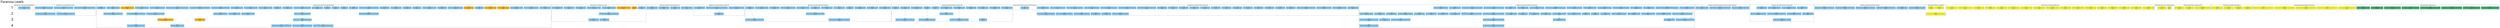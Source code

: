 digraph CRS3 {
	/* Enable the 'newrank' option: this allows aligning nodes inside a cluster
	 * to the same rank as nodes outside (e.g. the paranoia level graph on the left)
	 */
	newrank=true;
	ordering="out";

	/* Define default node style */
	node [
		shape=box,
		fontname="Molde Light",
		style=filled,
		fillcolor="white",
	];
	/* Define default graph style (fontname here affects the box titles) */
	graph [
		fontname="Molde",
		fontsize=22.0,
	];

	/* Paranoia levels running down the left hand side, plus graph title at the top */
	paranoia_title	[shape=plaintext, label="Paranoia Levels", fontsize=64.0];
	paranoia_1	[shape=plaintext, label="1", fontsize=72.0];
	paranoia_2	[shape=plaintext, label="2", fontsize=72.0];
	paranoia_3	[shape=plaintext, label="3", fontsize=72.0];
	paranoia_4	[shape=plaintext, label="4", fontsize=72.0];

	paranoia_title -> paranoia_1 [style=invis];
	paranoia_1 -> paranoia_2 [style=invis];
	paranoia_2 -> paranoia_3 [style=invis];
	paranoia_3 -> paranoia_4 [style=invis];


	subgraph cluster_REQUEST_911_METHOD_ENFORCEMENT {
		label="REQUEST-911-METHOD-ENFORCEMENT";

		rule_911100	[label="911100\nHTTP request method not allowed\nPhase 2", fillcolor="lightskyblue"];
	}


	subgraph cluster_REQUEST_913_SCANNER_DETECTION {
		label="REQUEST-913-SCANNER-DETECTION";

		rule_913100	[label="913100\nUser-Agent associated with known security scanner\nPhase 2", fillcolor="lightskyblue"];
			rule_913100 -> rule_913101;
			rule_913100 -> rule_913102;
		rule_913110	[label="913110\nRequest header associated with known security scanner\nPhase 2", fillcolor="lightskyblue"];
		rule_913120	[label="913120\nFilename or argument associated with known security scanner\nPhase 2", fillcolor="lightskyblue"];
		/* -- Ordering -- */
		rule_913100 -> rule_913110 -> rule_913120 [style=invis];

		rule_913101	[label="913101\nUser-Agent associated with scripting or generic HTTP client\nPhase 2", fillcolor="lightskyblue"];
		rule_913102	[label="913102\nUser-Agent associated with known web crawler or bot\nPhase 2", fillcolor="lightskyblue"];
	}


	subgraph cluster_REQUEST_920_PROTOCOL_ENFORCEMENT {
		label="REQUEST-920-PROTOCOL-ENFORCEMENT";

		rule_920100	[label="920100\nInvalid HTTP request line\nPhase 2", fillcolor="lightskyblue"];
		rule_920120	[label="920120\nAttempted multipart/form-data bypass\nPhase 2", fillcolor="lightskyblue"];
			rule_920120 -> rule_920121;
		rule_920160	[label="920160\nContent-Length header is not numeric\nPhase 1", fillcolor="darkgoldenrod1"];
		rule_920170	[label="920170\nGET or HEAD request with body content\nPhase 2", fillcolor="lightskyblue"];
			rule_920170 -> rule_920171 [dir=none];
		rule_920171	[label="920171\nGET or HEAD request with Transfer-Encoding\nPhase 2", fillcolor="lightskyblue"];
		rule_920180	[label="920180\nPOST request without Content-Length or Transfer-Encoding header\nPhase 2", fillcolor="lightskyblue"];
		rule_920181	[label="920181\nContent-Length and Transfer-Encoding headers both present\nPhase 2", fillcolor="lightskyblue"];
		rule_920190	[label="920190\nInvalid last byte value in Range/Request-Range header\nPhase 2", fillcolor="lightskyblue"];
		rule_920210	[label="920210\nConflicting Connection header data\nPhase 2", fillcolor="lightskyblue"];
		rule_920220	[label="920220\nURL encoding abuse in the request URI\nPhase 2", fillcolor="lightskyblue"];
		rule_920240	[label="920240\nURL encoding abuse in the request body\nPhase 2", fillcolor="lightskyblue"];
		rule_920250	[label="920250\nUTF-8 encoding abuse\nPhase 2", fillcolor="lightskyblue"];
		rule_920260	[label="920260\nUnicode full/half width abuse\nPhase 2", fillcolor="lightskyblue"];
		rule_920270	[label="920270\nCharacter restriction (full ASCII sans null character)\nPhase 2", fillcolor="lightskyblue"];
			rule_920270 -> rule_920271;
		rule_920280	[label="920280\nRequest missing a Host header\nPhase 2", fillcolor="lightskyblue"];
		rule_920290	[label="920290\nEmpty Host header\nPhase 2", fillcolor="lightskyblue"];
		rule_920310	[label="920310\nEmpty Accept header\nPhase 2", fillcolor="lightskyblue"];
			rule_920310 -> rule_920311 [dir=none];
		rule_920311	[label="920311\nEmpty Accept header\nPhase 2", fillcolor="lightskyblue"];
		rule_920330	[label="920330\nEmpty User-Agent header\nPhase 2", fillcolor="lightskyblue"];
		rule_920340	[label="920340\nRequest containing content missing Content-Type header\nPhase 2", fillcolor="lightskyblue"];
			rule_920340 -> rule_920341;
		rule_920350	[label="920350\nHost header is an IP address\nPhase 2", fillcolor="lightskyblue"];
		rule_920380	[label="920380\nToo many arguments in request\nPhase 2", fillcolor="lightskyblue"];
		rule_920360	[label="920360\nArgument name too long\nPhase 2", fillcolor="lightskyblue"];
		rule_920370	[label="920370\nArgument value too long\nPhase 2", fillcolor="lightskyblue"];
		rule_920390	[label="920390\nCombined size of all arguments too large\nPhase 2", fillcolor="lightskyblue"];
		rule_920400	[label="920400\nUploaded file size too large\nPhase 2", fillcolor="lightskyblue"];
		rule_920410	[label="920410\nCombined size of all uploaded files too large\nPhase 2", fillcolor="lightskyblue"];
		rule_920470	[label="920470\nIllegal Content-Type header\nPhase 1", fillcolor="darkgoldenrod1"];
		rule_920420	[label="920420\nContent-Type not allowed\nPhase 2", fillcolor="lightskyblue"];
		rule_920480	[label="920480\nContent-Type charset not allowed\nPhase 1", fillcolor="darkgoldenrod1"];
		rule_920430	[label="920430\nHTTP protocol version not allowed\nPhase 1", fillcolor="darkgoldenrod1"];
		rule_920440	[label="920440\nRequested file extension not allowed\nPhase 2", fillcolor="lightskyblue"];
		rule_920500	[label="920500\nAttempt to access a backup or 'working' file\nPhase 2", fillcolor="lightskyblue"];
		rule_920450	[label="920450\nRestricted HTTP request header\nPhase 2", fillcolor="lightskyblue"];
		/* -- Ordering -- */
		rule_920100 -> rule_920120 -> rule_920160 -> rule_920170 [style=invis];
		rule_920171 -> rule_920180 -> rule_920181 -> rule_920190 -> rule_920210 -> rule_920220 -> rule_920240 -> rule_920250 -> rule_920260 -> rule_920270 -> rule_920280 -> rule_920290 -> rule_920310 [style=invis];
		rule_920311 -> rule_920330 -> rule_920340 -> rule_920350 -> rule_920380 -> rule_920360 -> rule_920370 -> rule_920390 -> rule_920400 -> rule_920410 -> rule_920470 -> rule_920420 -> rule_920480 -> rule_920430 -> rule_920440 -> rule_920500 -> rule_920450 [style=invis];

		rule_920271	[label="920271\nCharacter restriction (visible ASCII, tab, newline)\nPhase 2", fillcolor="lightskyblue"];
			rule_920271 -> rule_920272;
		rule_920200	[label="920200\nToo many range fields (more than 5; excludes PDF files)\nPhase 2", fillcolor="lightskyblue"];
			rule_920200 -> rule_920201 [dir=none];
			rule_920200 -> rule_920202;
		rule_920201	[label="920201\nToo many range fields for PDF request (more than 62)\nPhase 2", fillcolor="lightskyblue"];
		rule_920230	[label="920230\nMultiple levels of URL encoding detected\nPhase 2", fillcolor="lightskyblue"];
		rule_920300	[label="920300\nRequest missing an Accept header\nPhase 2", fillcolor="lightskyblue"];
		rule_920320	[label="920320\nRequest missing a User-Agent header\nPhase 2", fillcolor="lightskyblue"];
		rule_920121	[label="920121\nAttempted multipart/form-data bypass (more restrictive)\nPhase 2", fillcolor="lightskyblue"];
		rule_920341	[label="920341\nRequest containing content missing Content-Type header\nPhase 2", fillcolor="lightskyblue"];
		/* -- Ordering -- */
		rule_920190 -> rule_920230 [style=invis];
		rule_920230 -> rule_920300 -> rule_920320 [style=invis];
		rule_920170 -> rule_920200 [style=invis];

		rule_920272	[label="920272\nCharacter restriction (visible lower ASCII sans percent)\nPhase 2", fillcolor="lightskyblue"];
			rule_920272 -> rule_920273;
			rule_920272 -> rule_920274;
			rule_920272 -> rule_920275;
		rule_920490	[label="920490\nx-up-devcap-post-charset header vulnerability\nPhase 1", fillcolor="darkgoldenrod1"];
		rule_920510	[label="920510\nInvalid Cache-Control header\nPhase 1", fillcolor="darkgoldenrod1"];
		/* -- Ordering -- */
		rule_920171 -> rule_920490 [style=invis];
		rule_920181 -> rule_920510 [style=invis];

		rule_920202	[label="920202\nToo many range fields for PDF request (more than 5)\nPhase 2", fillcolor="lightskyblue"];
		rule_920273	[label="920273\nCharacter restriction (very strict subset of ASCII characters)\nPhase 2", fillcolor="lightskyblue"];
		rule_920274	[label="920274\nCharacter restriction (very strict subset of ASCII characters)\nPhase 2", fillcolor="lightskyblue"];
		rule_920275	[label="920275\nCharacter restriction (very strict subset of ASCII characters)\nPhase 2", fillcolor="lightskyblue"];
		rule_920460	[label="920460\nAbnormal character escapes in request\nPhase 2", fillcolor="lightskyblue"];
		/* -- Ordering -- */
		rule_920180 -> rule_920460 [style=invis];
	}


	subgraph cluster_REQUEST_921_PROTOCOL_ATTACK {
		label="REQUEST-921-PROTOCOL-ATTACK";

		rule_921110	[label="921110\nHTTP request smuggling attack\nPhase 2", fillcolor="lightskyblue"];
		rule_921120	[label="921120\nHTTP response splitting attack\nPhase 2", fillcolor="lightskyblue"];
		rule_921130	[label="921130\nHTTP response splitting attack\nPhase 2", fillcolor="lightskyblue"];
		rule_921140	[label="921140\nHTTP header injection attack via headers\nPhase 2", fillcolor="lightskyblue"];
		rule_921150	[label="921150\nHTTP header injection attack via payload\nPhase 2", fillcolor="lightskyblue"];
			rule_921150 -> rule_921151;
		rule_921160	[label="921160\nHTTP header injection attack via payload\nPhase 1", fillcolor="darkgoldenrod1"];
		rule_921190	[label="921190\nHTTP splitting\nPhase 1", fillcolor="darkgoldenrod1"];
		rule_921200	[label="921200\nLDAP injection attack\nPhase 2", fillcolor="lightskyblue"];
		/* -- Ordering -- */
		rule_921110 -> rule_921120 -> rule_921130 -> rule_921140 -> rule_921150 -> rule_921160 -> rule_921190 -> rule_921200 [style=invis];

		rule_921151	[label="921151\nHTTP header injection attack via payload (GET arguments)\nPhase 2", fillcolor="lightskyblue"];

		rule_921170	[label="921170\nNon-blocking helper function\nPhase 2", fillcolor="lightskyblue"];
			rule_921170 -> rule_921180 [dir=none];
		rule_921180	[label="921180\nHTTP parameter pollution\nPhase 2", fillcolor="lightskyblue"];
	}


	subgraph cluster_REQUEST_930_APPLICATION_ATTACK_LFI {
		label="REQUEST-930-APPLICATION-ATTACK-LFI";

		rule_930100	[label="930100\nPath traversal attack (encoded)\nPhase 2", fillcolor="lightskyblue"];
		rule_930110	[label="930110\nPath traversal attack (decoded)\nPhase 2", fillcolor="lightskyblue"];
		rule_930120	[label="930120\nAttempt to access an OS file\nPhase 2", fillcolor="lightskyblue"];
		rule_930130	[label="930130\nAttempt to access a restricted file\nPhase 2", fillcolor="lightskyblue"];
		/* -- Ordering -- */
		rule_930100 -> rule_930110 -> rule_930120 -> rule_930130 [style=invis];
	}


	subgraph cluster_REQUEST_931_APPLICATION_ATTACK_RFI {
		label="REQUEST-931-APPLICATION-ATTACK-RFI";

		rule_931100	[label="931100\nURL parameter using IP address\nPhase 2", fillcolor="lightskyblue"];
		rule_931110	[label="931110\nCommon RFI vulnerable parameter name used with URL payload\nPhase 2", fillcolor="lightskyblue"];
		rule_931120	[label="931120\nURL payload used with trailing question mark\nPhase 2", fillcolor="lightskyblue"];
		/* -- Ordering -- */
		rule_931100 -> rule_931110 -> rule_931120 [style=invis];

		rule_931130	[label="931130\nOff-domain reference/link\nPhase 2", fillcolor="lightskyblue"];
	}


	subgraph cluster_REQUEST_932_APPLICATION_ATTACK_RCE {
		label="REQUEST-932-APPLICATION-ATTACK-RCE";

		rule_932100	[label="932100\nUnix command injection\nPhase 2", fillcolor="lightskyblue"];
			rule_932100 -> rule_932105 [dir=none];
			rule_932100 -> rule_932106;
		rule_932105	[label="932105\nUnix command injection (continuation)\nPhase 2", fillcolor="lightskyblue"];
		rule_932110	[label="932110\nWindows command injection\nPhase 2", fillcolor="lightskyblue"];
			rule_932110 -> rule_932115 [dir=none];
		rule_932115	[label="932115\nWindows command injection (continuation)\nPhase 2", fillcolor="lightskyblue"];
		rule_932120	[label="932120\nWindows PowerShell command found\nPhase 2", fillcolor="lightskyblue"];
		rule_932130	[label="932130\nUnix shell expression found\nPhase 2", fillcolor="lightskyblue"];
		rule_932140	[label="932140\nWindows FOR/IF command found\nPhase 2", fillcolor="lightskyblue"];
		rule_932150	[label="932150\nDirect Unix command execution\nPhase 2", fillcolor="lightskyblue"];
		rule_932160	[label="932160\nUnix shell code found\nPhase 2", fillcolor="lightskyblue"];
		rule_932170	[label="932170\nShellshock exploitation detected\nPhase 2", fillcolor="lightskyblue"];
		rule_932171	[label="932171\nShellshock exploitation detected\nPhase 2", fillcolor="lightskyblue"];
		rule_932180	[label="932180\nAttempt to upload a restricted file\nPhase 2", fillcolor="lightskyblue"];
		/* -- Ordering -- */
		rule_932105 -> rule_932110 [style=invis];
		rule_932115 -> rule_932120 -> rule_932130 -> rule_932140 -> rule_932150 -> rule_932160 -> rule_932170 -> rule_932171 -> rule_932180 [style=invis];

		rule_932200	[label="932200\nRemote command execution bypass attempt detected\nPhase 2", fillcolor="lightskyblue"];
		/* -- Ordering -- */
		rule_932130 -> rule_932200 [style=invis];

		rule_932106	[label="932106\nUnix command injection (higher risk of false positives)\nPhase 2", fillcolor="lightskyblue"];
		rule_932190	[label="932190\nRemote command execution wildcard bypass attempt detected\nPhase 2", fillcolor="lightskyblue"];
		/* -- Ordering -- */
		rule_932150 -> rule_932190 [style=invis];
	}


	subgraph cluster_REQUEST_933_APPLICATION_ATTACK_PHP {
		label="REQUEST-933-APPLICATION-ATTACK-PHP";

		rule_933100	[label="933100\nPHP open tag found\nPhase 2", fillcolor="lightskyblue"];
		rule_933110	[label="933110\nPHP script file upload found\nPhase 2", fillcolor="lightskyblue"];
			rule_933110 -> rule_933111;
		rule_933120	[label="933120\nPHP configuration directive found\nPhase 2", fillcolor="lightskyblue"];
		rule_933130	[label="933130\nPHP variable found\nPhase 2", fillcolor="lightskyblue"];
			rule_933130 -> rule_933131;
		rule_933140	[label="933140\nPHP I/O stream found\nPhase 2", fillcolor="lightskyblue"];
		rule_933200	[label="933200\nPHP wrapper scheme detected\nPhase 2", fillcolor="lightskyblue"];
		rule_933150	[label="933150\nHigh risk PHP function name found\nPhase 2", fillcolor="lightskyblue"];
			rule_933150 -> rule_933151;
		rule_933160	[label="933160\nHigh risk PHP function call found\nPhase 2", fillcolor="lightskyblue"];
			rule_933160 -> rule_933161;
		rule_933170	[label="933170\nSerialised PHP object injection\nPhase 2", fillcolor="lightskyblue"];
		rule_933180	[label="933180\nPHP variable function call found\nPhase 2", fillcolor="lightskyblue"];
		rule_933210	[label="933210\nPHP variable function call found\nPhase 2", fillcolor="lightskyblue"];
		/* -- Ordering -- */
		rule_933100 -> rule_933110 -> rule_933120 -> rule_933130 -> rule_933140 -> rule_933150 -> rule_933160 -> rule_933170 -> rule_933180 -> rule_933200 -> rule_933210 [style=invis];

		rule_933151	[label="933151\nMedium risk PHP function name found\nPhase 2", fillcolor="lightskyblue"];

		rule_933131	[label="933131\nPHP variable found (higher risk of false positives)\nPhase 2", fillcolor="lightskyblue"];
		rule_933161	[label="933161\nLow value PHP function call found (false positives likely)\nPhase 2", fillcolor="lightskyblue"];
		rule_933111	[label="933111\nPHP script file upload with superfluous extension found\nPhase 2", fillcolor="lightskyblue"];
		rule_933190	[label="933190\nPHP closing tag found\nPhase 2", fillcolor="lightskyblue"];
		/* -- Ordering -- */
		rule_933180 -> rule_933190 [style=invis];
	}


	subgraph cluster_REQUEST_934_APPLICATION_ATTACK_NODEJS {
		label="REQUEST-934-APPLICATION-ATTACK-NODEJS";

		rule_934100	[label="934100\nNode.js injection attack\nPhase 2", fillcolor="lightskyblue"];
	}


	subgraph cluster_REQUEST_941_APPLICATION_ATTACK_XSS {
		label="REQUEST-941-APPLICATION-ATTACK-XSS";

		rule_941100	[label="941100\nXSS attack detected by libinjection\nPhase 2", fillcolor="lightskyblue"];
			rule_941100 -> rule_941101;
		rule_941110	[label="941110\nXSS filter - category 1: script tag attack vector\nPhase 2", fillcolor="lightskyblue"];
		rule_941120	[label="941120\nXSS filter - category 2: event handler attack vector\nPhase 2", fillcolor="lightskyblue"];
		rule_941130	[label="941130\nXSS filter - category 3: attribute attack vector\nPhase 2", fillcolor="lightskyblue"];
		rule_941140	[label="941140\nXSS filter - category 4: JavaScript URI attack vector\nPhase 2", fillcolor="lightskyblue"];
		rule_941160	[label="941160\nNoScript XSS InjectionChecker: HTML injection found\nPhase 2", fillcolor="lightskyblue"];
		rule_941170	[label="941170\nNoScript XSS InjectionChecker: attribute injection found\nPhase 2", fillcolor="lightskyblue"];
		rule_941180	[label="941180\nvalidator.js blocked keywords\nPhase 2", fillcolor="lightskyblue"];
		rule_941190	[label="941190\nIE XSS filter: attack detected\nPhase 2", fillcolor="lightskyblue"];
		rule_941200	[label="941200\nIE XSS filter: attack detected\nPhase 2", fillcolor="lightskyblue"];
		rule_941210	[label="941210\nIE XSS filter: attack detected\nPhase 2", fillcolor="lightskyblue"];
		rule_941220	[label="941220\nIE XSS filter: attack detected\nPhase 2", fillcolor="lightskyblue"];
		rule_941230	[label="941230\nIE XSS filter: attack detected\nPhase 2", fillcolor="lightskyblue"];
		rule_941240	[label="941240\nIE XSS filter: attack detected\nPhase 2", fillcolor="lightskyblue"];
		rule_941250	[label="941250\nIE XSS filter: attack detected\nPhase 2", fillcolor="lightskyblue"];
		rule_941260	[label="941260\nIE XSS filter: attack detected\nPhase 2", fillcolor="lightskyblue"];
		rule_941270	[label="941270\nIE XSS filter: attack detected\nPhase 2", fillcolor="lightskyblue"];
		rule_941280	[label="941280\nIE XSS filter: attack detected\nPhase 2", fillcolor="lightskyblue"];
		rule_941290	[label="941290\nIE XSS filter: attack detected\nPhase 2", fillcolor="lightskyblue"];
		rule_941300	[label="941300\nIE XSS filter: attack detected\nPhase 2", fillcolor="lightskyblue"];
		rule_941310	[label="941310\nMalformed US-ASCII encoding XSS filter: attack detected\nPhase 2", fillcolor="lightskyblue"];
		rule_941350	[label="941350\nUTF-7 encoding IE XSS filter: attack detected\nPhase 2", fillcolor="lightskyblue"];
		rule_941360	[label="941360\nJSFuck/Hieroglyphy obfuscation detected\nPhase 2", fillcolor="lightskyblue"];
		rule_941370	[label="941370\nJavaScript global variable found\nPhase 2", fillcolor="lightskyblue"];
		/* -- Ordering -- */
		rule_941100 -> rule_941110 -> rule_941120 -> rule_941130 -> rule_941140 -> rule_941160 -> rule_941170 -> rule_941180 -> rule_941190 -> rule_941200 -> rule_941210 -> rule_941220 -> rule_941230 -> rule_941240 -> rule_941250 -> rule_941260 -> rule_941270 -> rule_941280 -> rule_941290 -> rule_941300 -> rule_941310 -> rule_941350 -> rule_941360 -> rule_941370 [style=invis];

		rule_941101	[label="941101\nXSS attack detected in Referer header by libinjection\nPhase 2", fillcolor="lightskyblue"];
		rule_941150	[label="941150\nXSS filter - category 5: disallowed HTML attributes\nPhase 2", fillcolor="lightskyblue"];
		rule_941320	[label="941320\nPossible HTML tag handler XSS attack detected\nPhase 2", fillcolor="lightskyblue"];
		rule_941330	[label="941330\nIE XSS filter: attack detected\nPhase 2", fillcolor="lightskyblue"];
		rule_941340	[label="941340\nIE XSS filter: attack detected\nPhase 2", fillcolor="lightskyblue"];
		rule_941380	[label="941380\nAngularJS client side template injection detected\nPhase 2", fillcolor="lightskyblue"];
		/* -- Ordering -- */
		rule_941101 -> rule_941150 -> rule_941320 -> rule_941330 -> rule_941340 -> rule_941380 [style=invis];
	}


	subgraph cluster_REQUEST_942_APPLICATION_ATTACK_SQLI {
		label="REQUEST-942-APPLICATION-ATTACK-SQLI";

		rule_942100	[label="942100\nSQL injection attack detected by libinjection\nPhase 2", fillcolor="lightskyblue"];
			rule_942100 -> rule_942101;
		rule_942140	[label="942140\nCommon database name detected\nPhase 2", fillcolor="lightskyblue"];
		rule_942160	[label="942160\nBlind SQL injection test using sleep() or benchmark() detected\nPhase 2", fillcolor="lightskyblue"];
		rule_942170	[label="942170\nSQL injection attempt using sleep() or benchmark() detected\nPhase 2", fillcolor="lightskyblue"];
		rule_942190	[label="942190\nMSSQL code execution detected\nPhase 2", fillcolor="lightskyblue"];
		rule_942220	[label="942220\nInteger overflow attack detected\nPhase 2", fillcolor="lightskyblue"];
		rule_942230	[label="942230\nConditional SQL injection attempt detected\nPhase 2", fillcolor="lightskyblue"];
		rule_942240	[label="942240\nMySQL character set switch or MSSQL DoS attempt detected\nPhase 2", fillcolor="lightskyblue"];
		rule_942250	[label="942250\nMERGE AGAINST, MERGE, or EXECUTE IMMEDIATE injection detected\nPhase 2", fillcolor="lightskyblue"];
			rule_942250 -> rule_942251;
		rule_942270	[label="942270\nCommon SQL injection attack string detected\nPhase 2", fillcolor="lightskyblue"];
		rule_942280	[label="942280\nPostgreSQL injection attempt detected\nPhase 2", fillcolor="lightskyblue"];
		rule_942290	[label="942290\nMongoDB SQL injection attempt detected\nPhase 2", fillcolor="lightskyblue"];
		rule_942320	[label="942320\nMySQL or PostgreSQL injection attempt detected\nPhase 2", fillcolor="lightskyblue"];
		rule_942350	[label="942350\nMySQL injection attempt detected\nPhase 2", fillcolor="lightskyblue"];
		rule_942360	[label="942360\nSQL injection or SQL LFI attempt detected\nPhase 2", fillcolor="lightskyblue"];
			rule_942360 -> rule_942361;
		rule_942500	[label="942500\nMySQL inline comment detected\nPhase 2", fillcolor="lightskyblue"];
		/* -- Ordering -- */
		rule_942140 -> rule_942160 -> rule_942170 -> rule_942190 -> rule_942220 -> rule_942230 -> rule_942240 -> rule_942270 -> rule_942280 -> rule_942290 -> rule_942320 -> rule_942350 -> rule_942500 -> rule_942250 [style=invis];

		rule_942110	[label="942110\nCommon SQL injection testing detected\nPhase 2", fillcolor="lightskyblue"];
		rule_942120	[label="942120\nSQL operator detected\nPhase 2", fillcolor="lightskyblue"];
		rule_942130	[label="942130\nSQL tautology detected\nPhase 2", fillcolor="lightskyblue"];
		rule_942150	[label="942150\nSQL function name detected\nPhase 2", fillcolor="lightskyblue"];
		rule_942180	[label="942180\nSQL authentication bypass attempt detected\nPhase 2", fillcolor="lightskyblue"];
		rule_942200	[label="942200\nMySQL obfuscated injection detected\nPhase 2", fillcolor="lightskyblue"];
		rule_942210	[label="942210\nChained SQL injection attempt detected\nPhase 2", fillcolor="lightskyblue"];
		rule_942260	[label="942260\nSQL authentication bypass attempt detected\nPhase 2", fillcolor="lightskyblue"];
		rule_942300	[label="942300\nMySQL comment, condition, or character injection detected\nPhase 2", fillcolor="lightskyblue"];
		rule_942310	[label="942310\nChained SQL injection attempt detected\nPhase 2", fillcolor="lightskyblue"];
		rule_942330	[label="942330\nSQL injection probing detected\nPhase 2", fillcolor="lightskyblue"];
			rule_942330 -> rule_942370 [dir=none];
			rule_942330 -> rule_942490;
		rule_942340	[label="942340\nSQL authentication bypass attempt detected\nPhase 2", fillcolor="lightskyblue"];
		rule_942361	[label="942361\nSQL injection attempt using keyword alter or union detected\nPhase 2", fillcolor="lightskyblue"];
		rule_942370	[label="942370\nSQL injection probing detected\nPhase 2", fillcolor="lightskyblue"];
		rule_942380	[label="942380\nSQL injection attempt detected\nPhase 2", fillcolor="lightskyblue"];
		rule_942390	[label="942390\nSQL injection attempt detected\nPhase 2", fillcolor="lightskyblue"];
		rule_942400	[label="942400\nSQL injection attempt detected\nPhase 2", fillcolor="lightskyblue"];
		rule_942410	[label="942410\nSQL injection attempt detected\nPhase 2", fillcolor="lightskyblue"];
		rule_942470	[label="942470\nSQL injection attempt detected\nPhase 2", fillcolor="lightskyblue"];
		rule_942480	[label="942480\nSQL injection attempt detected\nPhase 2", fillcolor="lightskyblue"];
		rule_942430	[label="942430\nToo many restricted SQL chars detected (12+, GET/POST params)\nPhase 2", fillcolor="lightskyblue"];
			rule_942430 -> rule_942431;
		rule_942440	[label="942440\nSQL comment sequence detected\nPhase 2", fillcolor="lightskyblue"];
		rule_942450	[label="942450\nSQL hex encoding detected\nPhase 2", fillcolor="lightskyblue"];
		rule_942510	[label="942510\nBypass attempt using backticks detected\nPhase 2", fillcolor="lightskyblue"];
			rule_942510 -> rule_942511;
		/* -- Ordering -- */
		rule_942110 -> rule_942120 -> rule_942130 -> rule_942150 -> rule_942180 -> rule_942200 -> rule_942210 -> rule_942260 -> rule_942300 [style=invis];
		rule_942310 -> rule_942330 [style=invis];
		rule_942370 -> rule_942340 -> rule_942380 -> rule_942390 -> rule_942400 -> rule_942410 -> rule_942361 -> rule_942430 -> rule_942440 -> rule_942450 -> rule_942470 -> rule_942480 -> rule_942510 [style=invis];

		rule_942251	[label="942251\nSQL HAVING injection detected\nPhase 2", fillcolor="lightskyblue"];
		rule_942490	[label="942490\nSQL injection probing detected\nPhase 2", fillcolor="lightskyblue"];
		rule_942420	[label="942420\nToo many restricted SQL chars detected (8+, in cookies)\nPhase 2", fillcolor="lightskyblue"];
			rule_942420 -> rule_942421;
		rule_942431	[label="942431\nToo many restricted SQL chars detected (6+, GET/POST params)\nPhase 2", fillcolor="lightskyblue"];
			rule_942431 -> rule_942432;
		rule_942460	[label="942460\nToo many consecutive non-word characters detected (4+)\nPhase 2", fillcolor="lightskyblue"];
		rule_942101	[label="942101\nSQL injection attack detected by libinjection (URL path)\nPhase 2", fillcolor="lightskyblue"];
		rule_942511	[label="942511\nBypass attempt using ticks detected\nPhase 2", fillcolor="lightskyblue"];
		/* -- Ordering -- */
		rule_942420 -> rule_942490 -> rule_942460 [style=invis];

		rule_942421	[label="942421\nToo many restricted SQL chars detected (3+, in cookies)\nPhase 2", fillcolor="lightskyblue"];
		rule_942432	[label="942432\nToo many restricted SQL chars detected (2+, GET/POST params)\nPhase 2", fillcolor="lightskyblue"];
	}


	subgraph cluster_REQUEST_943_APPLICATION_ATTACK_SESSION_FIXATION {
		label="REQUEST-943-APPLICATION-ATTACK-SESSION-FIXATION";

		rule_943100	[label="943100\nAttempt to set cookie values in HTML\nPhase 2", fillcolor="lightskyblue"];
		rule_943110	[label="943110\nSessionID parameter found alonside off-domain Referer header\nPhase 2", fillcolor="lightskyblue"];
		rule_943120	[label="943120\nSessionID parameter found with no Referer header\nPhase 2", fillcolor="lightskyblue"];
		/* -- Ordering -- */
		rule_943100 -> rule_943110 -> rule_943120 [style=invis];
	}


	subgraph cluster_REQUEST_944_APPLICATION_ATTACK_JAVA {
		label="REQUEST-944-APPLICATION-ATTACK-JAVA";

		rule_944100	[label="944100\nSuspicious Java class detected\nPhase 2", fillcolor="lightskyblue"];
		rule_944110	[label="944110\nJava process spawn attempt detected\nPhase 2", fillcolor="lightskyblue"];
		rule_944120	[label="944120\nJava serialisation exploit attempt detected\nPhase 2", fillcolor="lightskyblue"];
		rule_944130	[label="944130\nSuspicious Java class detected\nPhase 2", fillcolor="lightskyblue"];
		/* -- Ordering -- */
		rule_944100 -> rule_944110 -> rule_944120 -> rule_944130 [style=invis];

		rule_944200	[label="944200\nMagic bytes detected: Java serialisation exploit\nPhase 2", fillcolor="lightskyblue"];
		rule_944210	[label="944210\nEncoded magic bytes detected: Java serialisation exploit\nPhase 2", fillcolor="lightskyblue"];
		rule_944240	[label="944240\nJava serialisation exploit attempt detected\nPhase 2", fillcolor="lightskyblue"];
		rule_944250	[label="944250\nSuspicious Java method detected\nPhase 2", fillcolor="lightskyblue"];
		/* -- Ordering -- */
		rule_944200 -> rule_944210 -> rule_944240 -> rule_944250 [style=invis];

		rule_944300	[label="944300\nBase64 encoded string matching suspicious keyword\nPhase 2", fillcolor="lightskyblue"];
	}


	subgraph cluster_REQUEST_949_BLOCKING_EVALUATION {
		label="REQUEST-949-BLOCKING-EVALUATION";

		rule_949060	[label="949060\nAdd paranoia level 1 anomaly score to total anomaly score\nPhase 2", fillcolor="lightskyblue"];
		rule_949061	[label="949061\nAdd paranoia level 2 anomaly score to total anomaly score\nPhase 2", fillcolor="lightskyblue"];
		rule_949062	[label="949062\nAdd paranoia level 3 anomaly score to total anomaly score\nPhase 2", fillcolor="lightskyblue"];
		rule_949063	[label="949063\nAdd paranoia level 4 anomaly score to total anomaly score\nPhase 2", fillcolor="lightskyblue"];
		rule_949100	[label="949100\nIP reputation block enforcement\nPhase 2", fillcolor="lightskyblue"];
		rule_949110	[label="949110\nInbound anomaly score exceeded: deny request\nPhase 2", fillcolor="lightskyblue"];
		/* -- Ordering -- */
		rule_949060 -> rule_949061 -> rule_949062 -> rule_949063 -> rule_949100 -> rule_949110 [style=invis];
	}


	subgraph cluster_RESPONSE_950_DATA_LEAKAGES {
		label="RESPONSE-950-DATA-LEAKAGES";

		rule_950130	[label="950130\nDirectory listing\nPhase 4", fillcolor="yellow"];
		rule_950140	[label="950140\nCGI source code leakage\nPhase 4", fillcolor="yellow"];
		/* -- Ordering -- */
		rule_950130 -> rule_950140 [style=invis];

		rule_950100	[label="950100\n5xx server error status code returned by the application\nPhase 4", fillcolor="yellow"];
	}


	subgraph cluster_RESPONSE_951_DATA_LEAKAGES_SQL {
		label="RESPONSE-951-DATA-LEAKAGES-SQL";

		rule_951100	[label="951100\nNon-blocking helper function\nPhase 4", fillcolor="yellow"];
		rule_951110	[label="951110\nMicrosoft Access SQL information leakage\nPhase 4", fillcolor="yellow"];
		rule_951120	[label="951120\nOracle SQL information leakage\nPhase 4", fillcolor="yellow"];
		rule_951130	[label="951130\nDB2 SQL information leakage\nPhase 4", fillcolor="yellow"];
		rule_951140	[label="951140\nEMC SQL information leakage\nPhase 4", fillcolor="yellow"];
		rule_951150	[label="951150\nFirebird SQL information leakage\nPhase 4", fillcolor="yellow"];
		rule_951160	[label="951160\nFrontbase SQL information leakage\nPhase 4", fillcolor="yellow"];
		rule_951170	[label="951170\nHSQLDB SQL information leakage\nPhase 4", fillcolor="yellow"];
		rule_951180	[label="951180\nIBM Informix SQL information leakage\nPhase 4", fillcolor="yellow"];
		rule_951190	[label="951190\nIngres SQL information leakage\nPhase 4", fillcolor="yellow"];
		rule_951200	[label="951200\nInterBase SQL information leakage\nPhase 4", fillcolor="yellow"];
		rule_951210	[label="951210\nMaxDB SQL information leakage\nPhase 4", fillcolor="yellow"];
		rule_951220	[label="951220\nMSSQL information leakage\nPhase 4", fillcolor="yellow"];
		rule_951230	[label="951230\nMySQL information leakage\nPhase 4", fillcolor="yellow"];
		rule_951240	[label="951240\nPostgreSQL information leakage\nPhase 4", fillcolor="yellow"];
		rule_951250	[label="951250\nSQLite SQL information leakage\nPhase 4", fillcolor="yellow"];
		rule_951260	[label="951260\nSybase SQL information leakage\nPhase 4", fillcolor="yellow"];
		/* -- Ordering -- */
		rule_951100 -> rule_951110 -> rule_951120 -> rule_951130 -> rule_951140 -> rule_951150 -> rule_951160 -> rule_951170 -> rule_951180 -> rule_951190 -> rule_951200 -> rule_951210 -> rule_951220 -> rule_951230 -> rule_951240 -> rule_951250 -> rule_951260 [style=invis];
	}


	subgraph cluster_RESPONSE_952_DATA_LEAKAGES_JAVA {
		label="RESPONSE-952-DATA-LEAKAGES-JAVA";

		rule_952100	[label="952100\nJava source code leakage\nPhase 4", fillcolor="yellow"];
		rule_952110	[label="952110\nJava errors\nPhase 4", fillcolor="yellow"];
		/* -- Ordering -- */
		rule_952100 -> rule_952110 [style=invis];
	}


	subgraph cluster_RESPONSE_953_DATA_LEAKAGES_PHP {
		label="RESPONSE-953-DATA-LEAKAGES-PHP";

		rule_953100	[label="953100\nPHP information leakage\nPhase 4", fillcolor="yellow"];
		rule_953110	[label="953110\nPHP source code leakage\nPhase 4", fillcolor="yellow"];
		rule_953120	[label="953120\nPHP source code leakage (PHP open tag found)\nPhase 4", fillcolor="yellow"];
		/* -- Ordering -- */
		rule_953100 -> rule_953110 -> rule_953120 [style=invis];
	}


	subgraph cluster_RESPONSE_954_DATA_LEAKAGES_IIS {
		label="RESPONSE-954-DATA-LEAKAGES-IIS";

		rule_954100	[label="954100\nDisclosure of IIS install location\nPhase 4", fillcolor="yellow"];
		rule_954110	[label="954110\nApplication availability error\nPhase 4", fillcolor="yellow"];
		rule_954120	[label="954120\nIIS information leakage\nPhase 4", fillcolor="yellow"];
		rule_954130	[label="954130\nIIS information leakage\nPhase 4", fillcolor="yellow"];
		/* -- Ordering -- */
		rule_954100 -> rule_954110 -> rule_954120 -> rule_954130 [style=invis];
	}


	subgraph cluster_RESPONSE_959_BLOCKING_EVALUATION {
		label="RESPONSE-959-BLOCKING-EVALUATION";

		rule_959060	[label="959060\nAdd paranoia level 1 outbound score to total outbound score\nPhase 4", fillcolor="yellow"];
		rule_959061	[label="959061\nAdd paranoia level 2 outbound score to total outbound score\nPhase 4", fillcolor="yellow"];
		rule_959062	[label="959062\nAdd paranoia level 3 outbound score to total outbound score\nPhase 4", fillcolor="yellow"];
		rule_959063	[label="959063\nAdd paranoia level 4 outbound score to total outbound score\nPhase 4", fillcolor="yellow"];
		rule_959100	[label="959100\nOutbound anomaly score exceeded: deny request\nPhase 4", fillcolor="yellow"];
		/* -- Ordering -- */
		rule_959060 -> rule_959061 -> rule_959062 -> rule_959063 -> rule_959100 [style=invis];
	}


	subgraph cluster_RESPONSE_980_CORRELATION {
		label="RESPONSE-980-CORRELATION";

		rule_980100	[label="980100\nCorrelated successful attack identified\nPhase 5", fillcolor="mediumseagreen"];
		rule_980110	[label="980110\nCorrelated attack attempt identified\nPhase 5", fillcolor="mediumseagreen"];
		rule_980115	[label="980115\nCalculate total sum of all triggered inbound rules\nPhase 5", fillcolor="mediumseagreen"];
		rule_980120	[label="980120\nScore report for request if below inbound threshold\nPhase 5", fillcolor="mediumseagreen"];
		rule_980130	[label="980130\nScore report for request if met/exceeded inbound threshold\nPhase 5", fillcolor="mediumseagreen"];
		rule_980140	[label="980140\nScore report for request if met/exceeded outbound threshold\nPhase 5", fillcolor="mediumseagreen"];
		rule_980145	[label="980145\nCalculate total sum of all triggered outbound rules\nPhase 5", fillcolor="mediumseagreen"];
		rule_980150	[label="980150\nScore report for request if below outbound threshold\nPhase 5", fillcolor="mediumseagreen"];
		/* -- Ordering -- */
		rule_980100 -> rule_980110 -> rule_980115 -> rule_980120 -> rule_980130 -> rule_980140 -> rule_980145 -> rule_980150 [style=invis];
	}


	/* Define the different ranks: align nodes by paranoia level */
	{
		graph [rank=same];
		paranoia_1;

		rule_911100;

		rule_913100;
		rule_913110;
		rule_913120;

		rule_920100;
		rule_920120;
		rule_920160;
		rule_920170;
		rule_920171;
		rule_920180;
		rule_920181;
		rule_920190;
		rule_920210;
		rule_920220;
		rule_920240;
		rule_920250;
		rule_920260;
		rule_920270;
		rule_920280;
		rule_920290;
		rule_920310;
		rule_920311;
		rule_920330;
		rule_920340;
		rule_920350;
		rule_920380;
		rule_920360;
		rule_920370;
		rule_920390;
		rule_920400;
		rule_920410;
		rule_920470;
		rule_920420;
		rule_920480;
		rule_920430;
		rule_920440;
		rule_920500;
		rule_920450;

		rule_921110;
		rule_921120;
		rule_921130;
		rule_921140;
		rule_921150;
		rule_921160;
		rule_921190;
		rule_921200;

		rule_930100;
		rule_930110;
		rule_930120;
		rule_930130;

		rule_931100;
		rule_931110;
		rule_931120;

		rule_932100;
		rule_932105;
		rule_932110;
		rule_932115;
		rule_932120;
		rule_932130;
		rule_932140;
		rule_932150;
		rule_932160;
		rule_932170;
		rule_932171;
		rule_932180;

		rule_933100;
		rule_933110;
		rule_933120;
		rule_933130;
		rule_933140;
		rule_933200;
		rule_933150;
		rule_933160;
		rule_933170;
		rule_933180;
		rule_933210;

		rule_934100;

		rule_941100;
		rule_941110;
		rule_941120;
		rule_941130;
		rule_941140;
		rule_941160;
		rule_941170;
		rule_941180;
		rule_941190;
		rule_941200;
		rule_941210;
		rule_941220;
		rule_941230;
		rule_941240;
		rule_941250;
		rule_941260;
		rule_941270;
		rule_941280;
		rule_941290;
		rule_941300;
		rule_941310;
		rule_941350;
		rule_941360;
		rule_941370;

		rule_942100;
		rule_942140;
		rule_942160;
		rule_942170;
		rule_942190;
		rule_942220;
		rule_942230;
		rule_942240;
		rule_942250;
		rule_942270;
		rule_942280;
		rule_942290;
		rule_942320;
		rule_942350;
		rule_942360;
		rule_942500;

		rule_943100;
		rule_943110;
		rule_943120;

		rule_944100;
		rule_944110;
		rule_944120;
		rule_944130;

		rule_949060;
		rule_949061;
		rule_949062;
		rule_949063;
		rule_949100;
		rule_949110;

		rule_950130;
		rule_950140;

		rule_951100;
		rule_951110;
		rule_951120;
		rule_951130;
		rule_951140;
		rule_951150;
		rule_951160;
		rule_951170;
		rule_951180;
		rule_951190;
		rule_951200;
		rule_951210;
		rule_951220;
		rule_951230;
		rule_951240;
		rule_951250;
		rule_951260;

		rule_952100;
		rule_952110;

		rule_953100;
		rule_953110;
		rule_953120;

		rule_954100;
		rule_954110;
		rule_954120;
		rule_954130;

		rule_959060;
		rule_959061;
		rule_959062;
		rule_959063;
		rule_959100;

		rule_980100;
		rule_980110;
		rule_980115;
		rule_980120;
		rule_980130;
		rule_980140;
		rule_980145;
		rule_980150;
	}
	{
		graph [rank=same];
		paranoia_2;

		rule_913101;
		rule_913102;

		rule_920271;
		rule_920200;
		rule_920201;
		rule_920230;
		rule_920300;
		rule_920320;
		rule_920121;
		rule_920341;

		rule_921151;

		rule_931130;

		rule_932200;

		rule_933151;

		rule_941101;
		rule_941150;
		rule_941320;
		rule_941330;
		rule_941340;
		rule_941380;

		rule_942110;
		rule_942120;
		rule_942130;
		rule_942150;
		rule_942180;
		rule_942200;
		rule_942210;
		rule_942260;
		rule_942300;
		rule_942310;
		rule_942330;
		rule_942340;
		rule_942361;
		rule_942370;
		rule_942380;
		rule_942390;
		rule_942400;
		rule_942410;
		rule_942470;
		rule_942480;
		rule_942430;
		rule_942440;
		rule_942450;
		rule_942510;

		rule_944200;
		rule_944210;
		rule_944240;
		rule_944250;

		rule_950100;
	}
	{
		graph [rank=same];
		paranoia_3;

		rule_920272;
		rule_920490;
		rule_920510;

		rule_921170;
		rule_921180;

		rule_932106;
		rule_932190;

		rule_933131;
		rule_933161;
		rule_933111;
		rule_933190;

		rule_942251;
		rule_942490;
		rule_942420;
		rule_942431;
		rule_942460;
		rule_942101;
		rule_942511;

		rule_944300;
	}
	{
		graph [rank=same];
		paranoia_4;

		rule_920202;
		rule_920273;
		rule_920274;
		rule_920275;
		rule_920460;

		rule_942421;
		rule_942432;
	}
}
